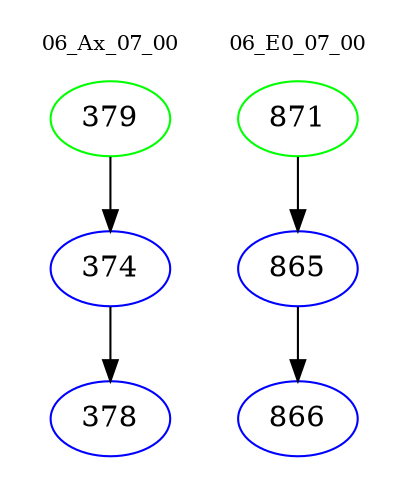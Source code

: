 digraph{
subgraph cluster_0 {
color = white
label = "06_Ax_07_00";
fontsize=10;
T0_379 [label="379", color="green"]
T0_379 -> T0_374 [color="black"]
T0_374 [label="374", color="blue"]
T0_374 -> T0_378 [color="black"]
T0_378 [label="378", color="blue"]
}
subgraph cluster_1 {
color = white
label = "06_E0_07_00";
fontsize=10;
T1_871 [label="871", color="green"]
T1_871 -> T1_865 [color="black"]
T1_865 [label="865", color="blue"]
T1_865 -> T1_866 [color="black"]
T1_866 [label="866", color="blue"]
}
}
